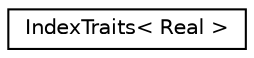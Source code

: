 digraph "Graphical Class Hierarchy"
{
  edge [fontname="Helvetica",fontsize="10",labelfontname="Helvetica",labelfontsize="10"];
  node [fontname="Helvetica",fontsize="10",shape=record];
  rankdir="LR";
  Node0 [label="IndexTraits\< Real \>",height=0.2,width=0.4,color="black", fillcolor="white", style="filled",URL="$structIndexTraits_3_01Real_01_4.html"];
}
